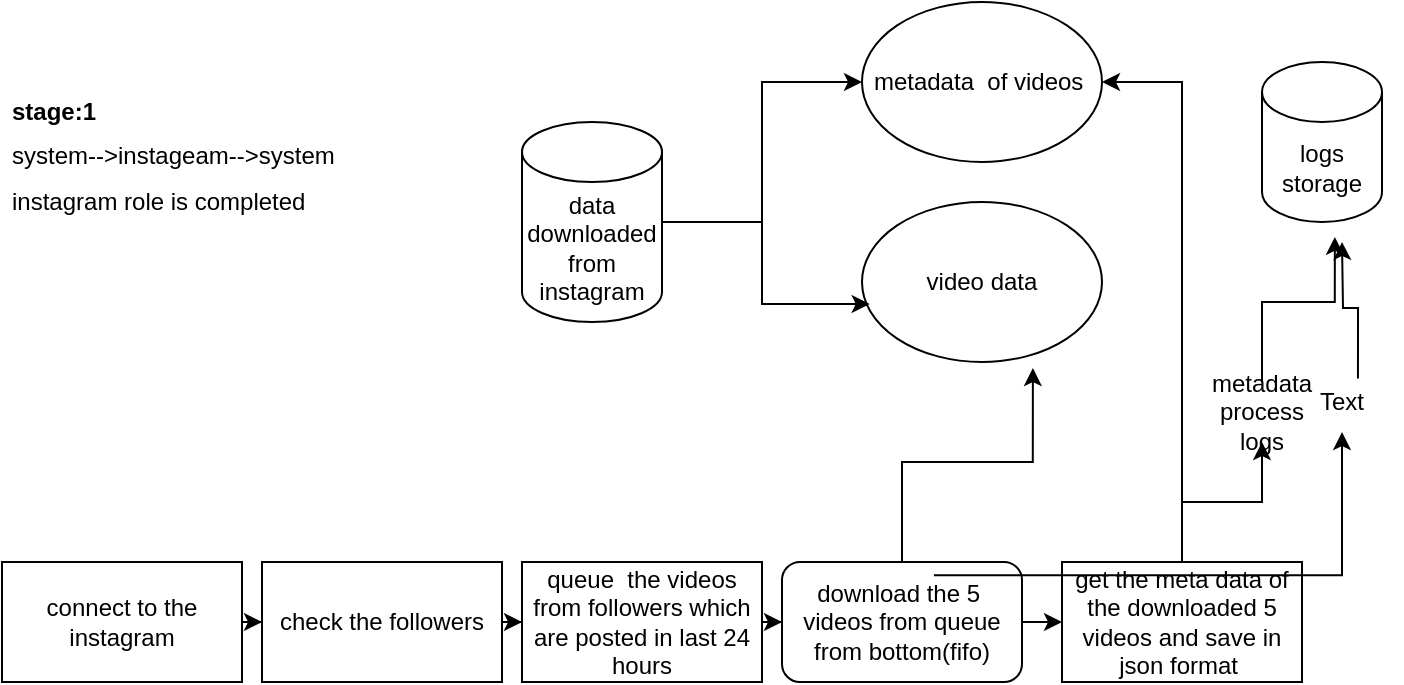 <mxfile version="22.1.17" type="github">
  <diagram name="Page-1" id="c7558073-3199-34d8-9f00-42111426c3f3">
    <mxGraphModel dx="905" dy="517" grid="1" gridSize="1" guides="1" tooltips="1" connect="1" arrows="1" fold="1" page="1" pageScale="1" pageWidth="826" pageHeight="1169" background="none" math="0" shadow="0">
      <root>
        <mxCell id="0" />
        <mxCell id="1" parent="0" />
        <mxCell id="1fMMj_ESsbeUDZiiFBq4-128" style="edgeStyle=orthogonalEdgeStyle;rounded=0;orthogonalLoop=1;jettySize=auto;html=1;fontSize=12;" edge="1" parent="1" source="1fMMj_ESsbeUDZiiFBq4-129" target="1fMMj_ESsbeUDZiiFBq4-131">
          <mxGeometry relative="1" as="geometry" />
        </mxCell>
        <mxCell id="1fMMj_ESsbeUDZiiFBq4-129" value="connect to the instagram" style="rounded=0;whiteSpace=wrap;html=1;fontSize=12;strokeWidth=1;imageWidth=24;" vertex="1" parent="1">
          <mxGeometry x="50" y="310" width="120" height="60" as="geometry" />
        </mxCell>
        <mxCell id="1fMMj_ESsbeUDZiiFBq4-130" style="edgeStyle=orthogonalEdgeStyle;rounded=0;orthogonalLoop=1;jettySize=auto;html=1;entryX=0;entryY=0.5;entryDx=0;entryDy=0;fontSize=12;" edge="1" parent="1" source="1fMMj_ESsbeUDZiiFBq4-131" target="1fMMj_ESsbeUDZiiFBq4-136">
          <mxGeometry relative="1" as="geometry" />
        </mxCell>
        <mxCell id="1fMMj_ESsbeUDZiiFBq4-131" value="check the followers" style="rounded=0;whiteSpace=wrap;html=1;fontSize=12;" vertex="1" parent="1">
          <mxGeometry x="180" y="310" width="120" height="60" as="geometry" />
        </mxCell>
        <mxCell id="1fMMj_ESsbeUDZiiFBq4-132" value="logs storage" style="shape=cylinder3;whiteSpace=wrap;html=1;boundedLbl=1;backgroundOutline=1;size=15;fontSize=12;" vertex="1" parent="1">
          <mxGeometry x="680" y="60" width="60" height="80" as="geometry" />
        </mxCell>
        <mxCell id="1fMMj_ESsbeUDZiiFBq4-133" style="edgeStyle=orthogonalEdgeStyle;rounded=0;orthogonalLoop=1;jettySize=auto;html=1;entryX=0;entryY=0.5;entryDx=0;entryDy=0;fontSize=12;" edge="1" parent="1" source="1fMMj_ESsbeUDZiiFBq4-134" target="1fMMj_ESsbeUDZiiFBq4-142">
          <mxGeometry relative="1" as="geometry" />
        </mxCell>
        <mxCell id="1fMMj_ESsbeUDZiiFBq4-134" value="data downloaded from instagram" style="shape=cylinder3;whiteSpace=wrap;html=1;boundedLbl=1;backgroundOutline=1;size=15;fontSize=12;" vertex="1" parent="1">
          <mxGeometry x="310" y="90" width="70" height="100" as="geometry" />
        </mxCell>
        <mxCell id="1fMMj_ESsbeUDZiiFBq4-135" style="edgeStyle=orthogonalEdgeStyle;rounded=0;orthogonalLoop=1;jettySize=auto;html=1;entryX=0;entryY=0.5;entryDx=0;entryDy=0;fontSize=12;" edge="1" parent="1" source="1fMMj_ESsbeUDZiiFBq4-136" target="1fMMj_ESsbeUDZiiFBq4-139">
          <mxGeometry relative="1" as="geometry" />
        </mxCell>
        <mxCell id="1fMMj_ESsbeUDZiiFBq4-136" value="queue&amp;nbsp; the videos from followers which are posted in last 24 hours" style="rounded=0;whiteSpace=wrap;html=1;fontSize=12;" vertex="1" parent="1">
          <mxGeometry x="310" y="310" width="120" height="60" as="geometry" />
        </mxCell>
        <mxCell id="1fMMj_ESsbeUDZiiFBq4-137" style="edgeStyle=orthogonalEdgeStyle;rounded=0;orthogonalLoop=1;jettySize=auto;html=1;exitX=1;exitY=0.5;exitDx=0;exitDy=0;entryX=0;entryY=0.5;entryDx=0;entryDy=0;fontSize=12;" edge="1" parent="1" source="1fMMj_ESsbeUDZiiFBq4-139" target="1fMMj_ESsbeUDZiiFBq4-141">
          <mxGeometry relative="1" as="geometry" />
        </mxCell>
        <mxCell id="1fMMj_ESsbeUDZiiFBq4-138" style="edgeStyle=orthogonalEdgeStyle;rounded=0;orthogonalLoop=1;jettySize=auto;html=1;exitX=0.633;exitY=0.11;exitDx=0;exitDy=0;exitPerimeter=0;fontSize=12;" edge="1" parent="1" source="1fMMj_ESsbeUDZiiFBq4-151">
          <mxGeometry relative="1" as="geometry">
            <mxPoint x="520" y="300" as="sourcePoint" />
            <mxPoint x="720" y="150" as="targetPoint" />
          </mxGeometry>
        </mxCell>
        <mxCell id="1fMMj_ESsbeUDZiiFBq4-139" value="download the 5&amp;nbsp; videos from queue from bottom(fifo)" style="rounded=1;whiteSpace=wrap;html=1;fontSize=12;" vertex="1" parent="1">
          <mxGeometry x="440" y="310" width="120" height="60" as="geometry" />
        </mxCell>
        <mxCell id="1fMMj_ESsbeUDZiiFBq4-140" style="edgeStyle=orthogonalEdgeStyle;rounded=0;orthogonalLoop=1;jettySize=auto;html=1;entryX=1;entryY=0.5;entryDx=0;entryDy=0;fontSize=12;" edge="1" parent="1" source="1fMMj_ESsbeUDZiiFBq4-141" target="1fMMj_ESsbeUDZiiFBq4-142">
          <mxGeometry relative="1" as="geometry" />
        </mxCell>
        <mxCell id="1fMMj_ESsbeUDZiiFBq4-141" value="get the meta data of the downloaded 5 videos and save in json format&amp;nbsp;" style="rounded=0;whiteSpace=wrap;html=1;fontSize=12;" vertex="1" parent="1">
          <mxGeometry x="580" y="310" width="120" height="60" as="geometry" />
        </mxCell>
        <mxCell id="1fMMj_ESsbeUDZiiFBq4-142" value="metadata&amp;nbsp; of videos&amp;nbsp;" style="ellipse;whiteSpace=wrap;html=1;" vertex="1" parent="1">
          <mxGeometry x="480" y="30" width="120" height="80" as="geometry" />
        </mxCell>
        <mxCell id="1fMMj_ESsbeUDZiiFBq4-143" value="video data" style="ellipse;whiteSpace=wrap;html=1;fontSize=12;" vertex="1" parent="1">
          <mxGeometry x="480" y="130" width="120" height="80" as="geometry" />
        </mxCell>
        <mxCell id="1fMMj_ESsbeUDZiiFBq4-144" style="edgeStyle=orthogonalEdgeStyle;rounded=0;orthogonalLoop=1;jettySize=auto;html=1;entryX=0.032;entryY=0.638;entryDx=0;entryDy=0;entryPerimeter=0;fontSize=12;" edge="1" parent="1" source="1fMMj_ESsbeUDZiiFBq4-134" target="1fMMj_ESsbeUDZiiFBq4-143">
          <mxGeometry relative="1" as="geometry" />
        </mxCell>
        <mxCell id="1fMMj_ESsbeUDZiiFBq4-145" style="edgeStyle=orthogonalEdgeStyle;rounded=0;orthogonalLoop=1;jettySize=auto;html=1;entryX=0.712;entryY=1.038;entryDx=0;entryDy=0;entryPerimeter=0;fontSize=12;" edge="1" parent="1" source="1fMMj_ESsbeUDZiiFBq4-139" target="1fMMj_ESsbeUDZiiFBq4-143">
          <mxGeometry relative="1" as="geometry" />
        </mxCell>
        <mxCell id="1fMMj_ESsbeUDZiiFBq4-146" value="" style="edgeStyle=orthogonalEdgeStyle;rounded=0;orthogonalLoop=1;jettySize=auto;html=1;entryX=0.5;entryY=1;entryDx=0;entryDy=0;entryPerimeter=0;fontSize=12;" edge="1" parent="1" source="1fMMj_ESsbeUDZiiFBq4-141" target="1fMMj_ESsbeUDZiiFBq4-147">
          <mxGeometry relative="1" as="geometry">
            <mxPoint x="580" y="340" as="sourcePoint" />
            <mxPoint x="210" y="200" as="targetPoint" />
          </mxGeometry>
        </mxCell>
        <mxCell id="1fMMj_ESsbeUDZiiFBq4-147" value="metadata process logs" style="text;html=1;strokeColor=none;fillColor=none;align=center;verticalAlign=middle;whiteSpace=wrap;rounded=0;fontSize=12;" vertex="1" parent="1">
          <mxGeometry x="650" y="220" width="60" height="30" as="geometry" />
        </mxCell>
        <mxCell id="1fMMj_ESsbeUDZiiFBq4-148" style="edgeStyle=orthogonalEdgeStyle;rounded=0;orthogonalLoop=1;jettySize=auto;html=1;entryX=0.607;entryY=1.093;entryDx=0;entryDy=0;entryPerimeter=0;fontSize=12;" edge="1" parent="1" source="1fMMj_ESsbeUDZiiFBq4-147" target="1fMMj_ESsbeUDZiiFBq4-132">
          <mxGeometry relative="1" as="geometry" />
        </mxCell>
        <mxCell id="1fMMj_ESsbeUDZiiFBq4-149" value="&lt;h1 style=&quot;font-size: 12px;&quot;&gt;&lt;span style=&quot;background-color: initial; font-size: 12px;&quot;&gt;stage:1&lt;/span&gt;&lt;/h1&gt;&lt;h1 style=&quot;font-size: 12px;&quot;&gt;&lt;span style=&quot;font-size: 12px; font-weight: 400;&quot;&gt;system--&amp;gt;instageam--&amp;gt;system&lt;/span&gt;&lt;/h1&gt;&lt;div style=&quot;font-size: 12px;&quot;&gt;instagram role is completed&lt;/div&gt;" style="text;html=1;strokeColor=none;fillColor=none;spacing=5;spacingTop=-20;whiteSpace=wrap;overflow=hidden;rounded=0;fontSize=12;" vertex="1" parent="1">
          <mxGeometry x="50" y="80" width="190" height="120" as="geometry" />
        </mxCell>
        <mxCell id="1fMMj_ESsbeUDZiiFBq4-150" value="" style="edgeStyle=orthogonalEdgeStyle;rounded=0;orthogonalLoop=1;jettySize=auto;html=1;exitX=0.633;exitY=0.11;exitDx=0;exitDy=0;exitPerimeter=0;fontSize=12;" edge="1" parent="1" source="1fMMj_ESsbeUDZiiFBq4-139" target="1fMMj_ESsbeUDZiiFBq4-151">
          <mxGeometry relative="1" as="geometry">
            <mxPoint x="516" y="317" as="sourcePoint" />
            <mxPoint x="720" y="150" as="targetPoint" />
          </mxGeometry>
        </mxCell>
        <mxCell id="1fMMj_ESsbeUDZiiFBq4-151" value="Text" style="text;html=1;strokeColor=none;fillColor=none;align=center;verticalAlign=middle;whiteSpace=wrap;rounded=0;fontSize=12;" vertex="1" parent="1">
          <mxGeometry x="690" y="215" width="60" height="30" as="geometry" />
        </mxCell>
      </root>
    </mxGraphModel>
  </diagram>
</mxfile>
